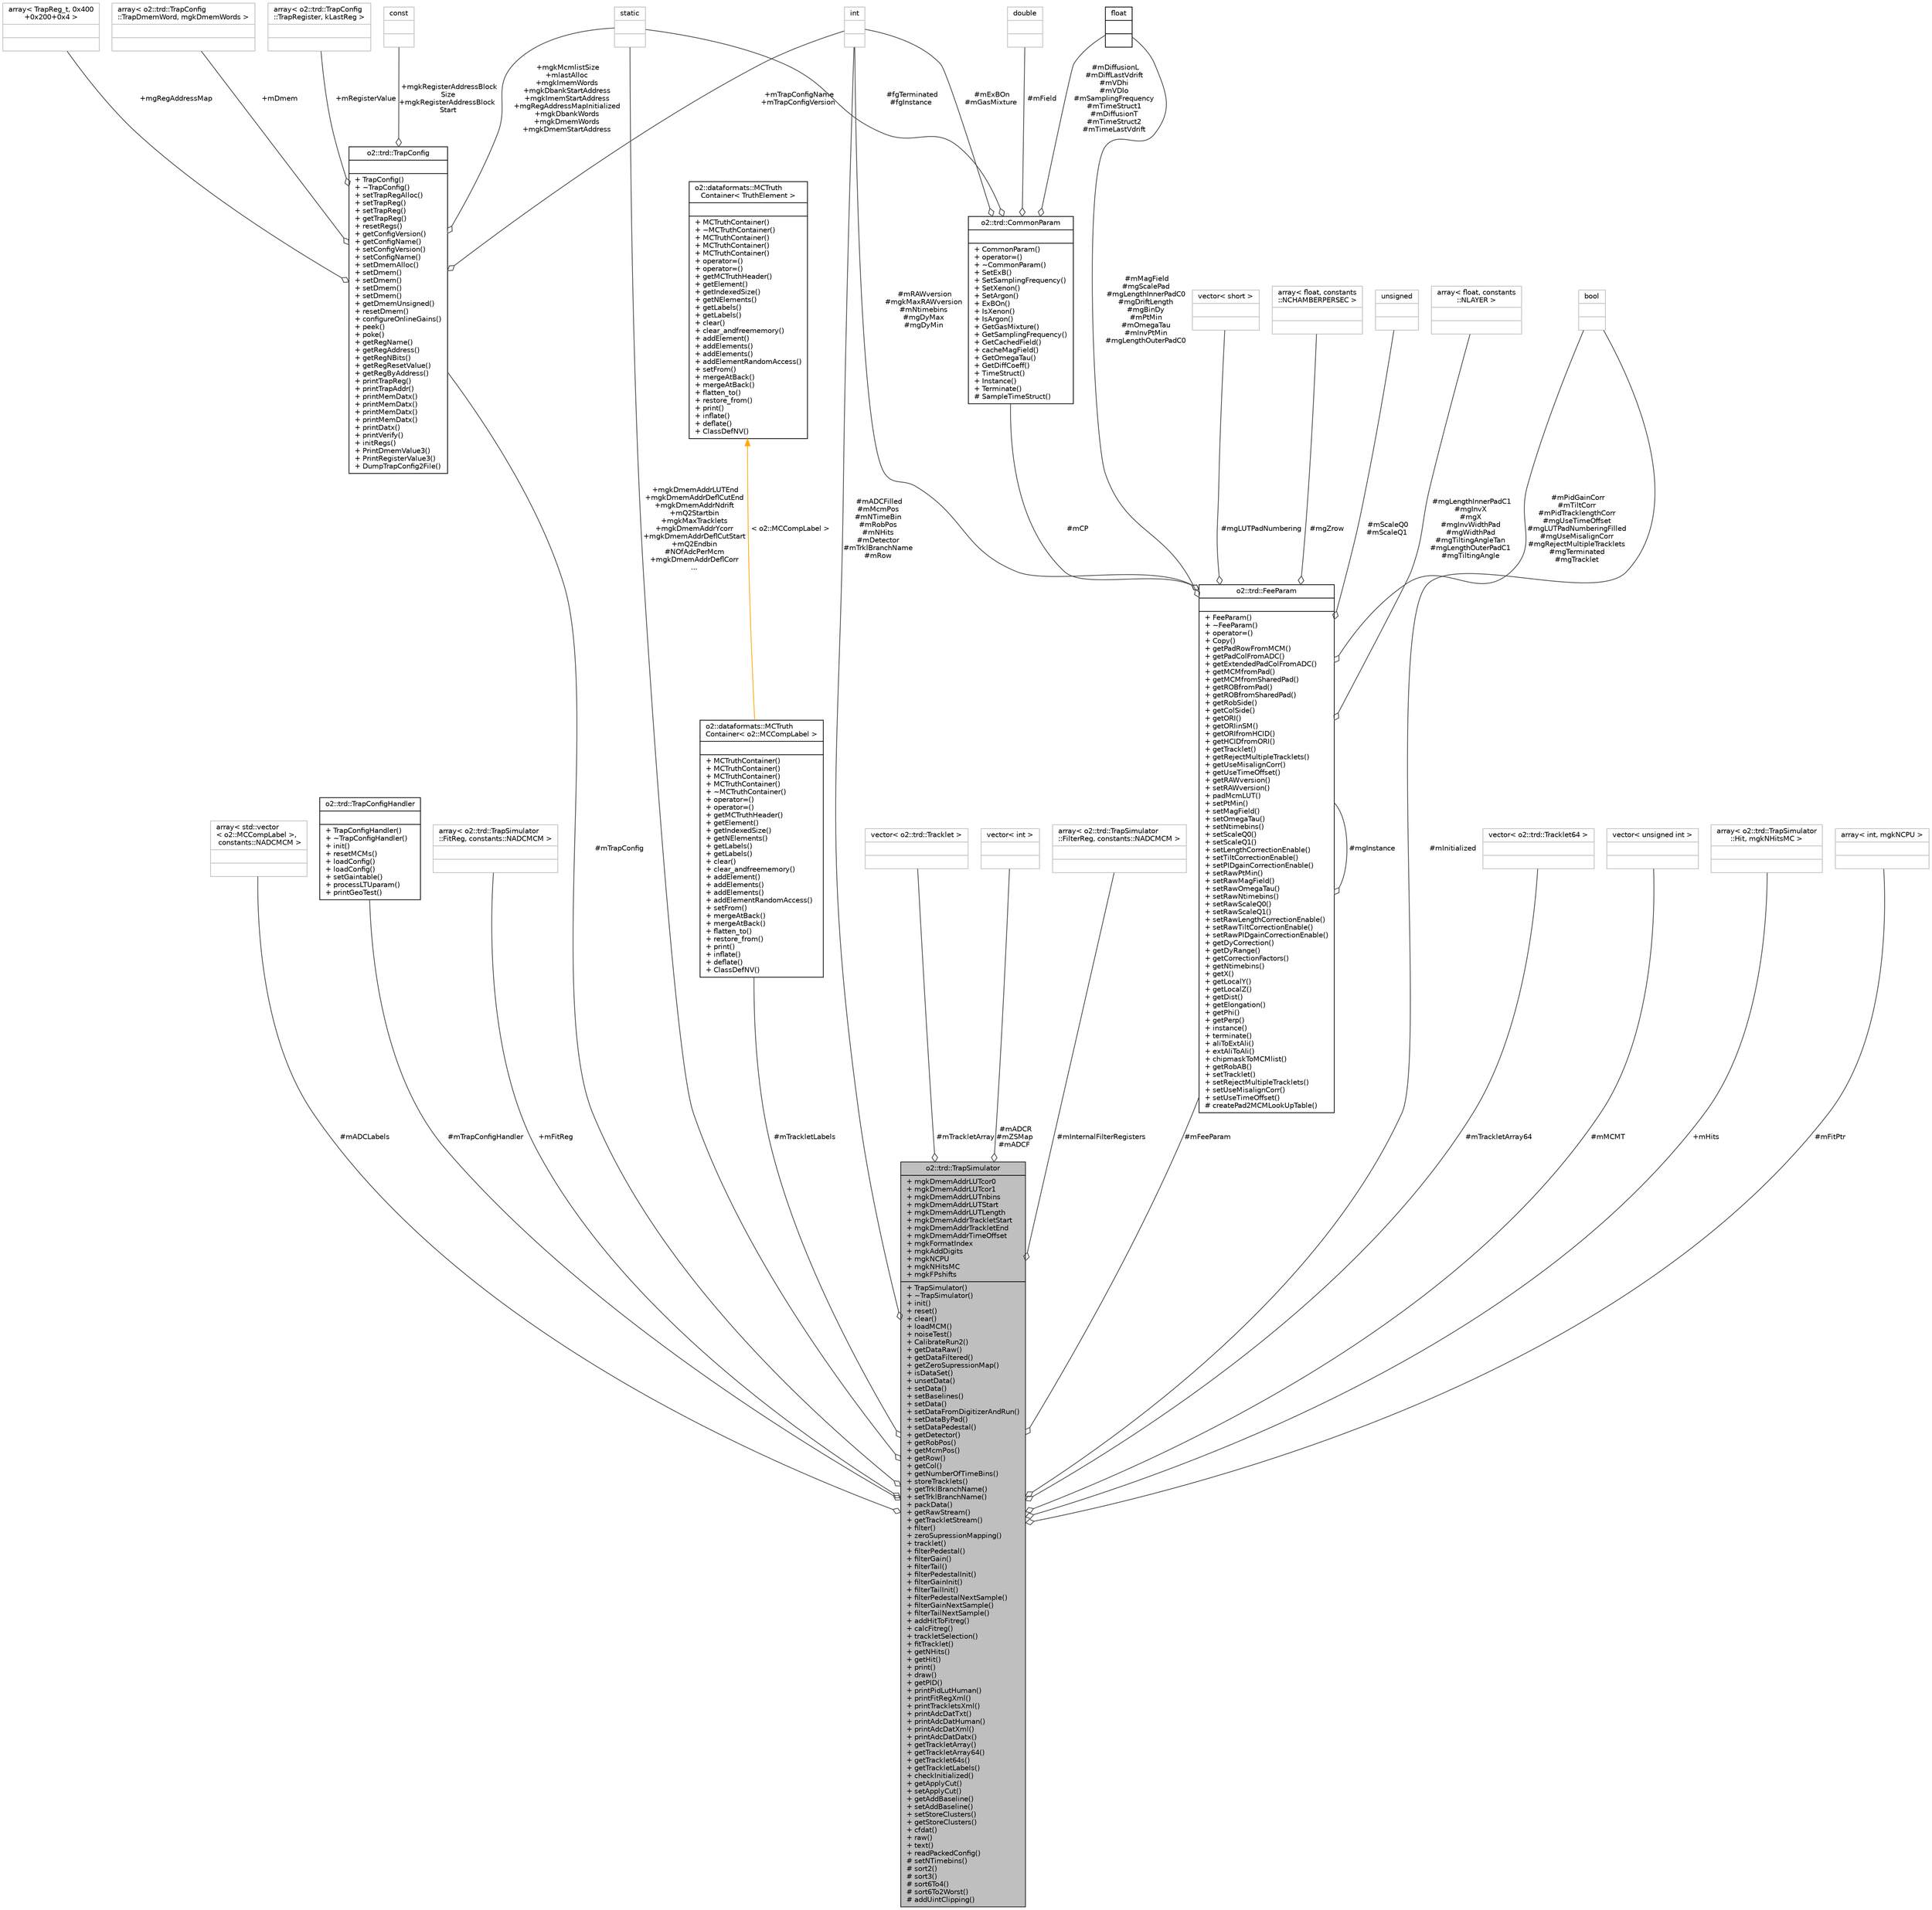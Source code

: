 digraph "o2::trd::TrapSimulator"
{
 // INTERACTIVE_SVG=YES
  bgcolor="transparent";
  edge [fontname="Helvetica",fontsize="10",labelfontname="Helvetica",labelfontsize="10"];
  node [fontname="Helvetica",fontsize="10",shape=record];
  Node1 [label="{o2::trd::TrapSimulator\n|+ mgkDmemAddrLUTcor0\l+ mgkDmemAddrLUTcor1\l+ mgkDmemAddrLUTnbins\l+ mgkDmemAddrLUTStart\l+ mgkDmemAddrLUTLength\l+ mgkDmemAddrTrackletStart\l+ mgkDmemAddrTrackletEnd\l+ mgkDmemAddrTimeOffset\l+ mgkFormatIndex\l+ mgkAddDigits\l+ mgkNCPU\l+ mgkNHitsMC\l+ mgkFPshifts\l|+ TrapSimulator()\l+ ~TrapSimulator()\l+ init()\l+ reset()\l+ clear()\l+ loadMCM()\l+ noiseTest()\l+ CalibrateRun2()\l+ getDataRaw()\l+ getDataFiltered()\l+ getZeroSupressionMap()\l+ isDataSet()\l+ unsetData()\l+ setData()\l+ setBaselines()\l+ setData()\l+ setDataFromDigitizerAndRun()\l+ setDataByPad()\l+ setDataPedestal()\l+ getDetector()\l+ getRobPos()\l+ getMcmPos()\l+ getRow()\l+ getCol()\l+ getNumberOfTimeBins()\l+ storeTracklets()\l+ getTrklBranchName()\l+ setTrklBranchName()\l+ packData()\l+ getRawStream()\l+ getTrackletStream()\l+ filter()\l+ zeroSupressionMapping()\l+ tracklet()\l+ filterPedestal()\l+ filterGain()\l+ filterTail()\l+ filterPedestalInit()\l+ filterGainInit()\l+ filterTailInit()\l+ filterPedestalNextSample()\l+ filterGainNextSample()\l+ filterTailNextSample()\l+ addHitToFitreg()\l+ calcFitreg()\l+ trackletSelection()\l+ fitTracklet()\l+ getNHits()\l+ getHit()\l+ print()\l+ draw()\l+ getPID()\l+ printPidLutHuman()\l+ printFitRegXml()\l+ printTrackletsXml()\l+ printAdcDatTxt()\l+ printAdcDatHuman()\l+ printAdcDatXml()\l+ printAdcDatDatx()\l+ getTrackletArray()\l+ getTrackletArray64()\l+ getTracklet64s()\l+ getTrackletLabels()\l+ checkInitialized()\l+ getApplyCut()\l+ setApplyCut()\l+ getAddBaseline()\l+ setAddBaseline()\l+ setStoreClusters()\l+ getStoreClusters()\l+ cfdat()\l+ raw()\l+ text()\l+ readPackedConfig()\l# setNTimebins()\l# sort2()\l# sort3()\l# sort6To4()\l# sort6To2Worst()\l# addUintClipping()\l}",height=0.2,width=0.4,color="black", fillcolor="grey75", style="filled", fontcolor="black"];
  Node2 -> Node1 [color="grey25",fontsize="10",style="solid",label=" #mADCLabels" ,arrowhead="odiamond",fontname="Helvetica"];
  Node2 [label="{array\< std::vector\l\< o2::MCCompLabel \>,\l constants::NADCMCM \>\n||}",height=0.2,width=0.4,color="grey75"];
  Node3 -> Node1 [color="grey25",fontsize="10",style="solid",label=" #mTrapConfigHandler" ,arrowhead="odiamond",fontname="Helvetica"];
  Node3 [label="{o2::trd::TrapConfigHandler\n||+ TrapConfigHandler()\l+ ~TrapConfigHandler()\l+ init()\l+ resetMCMs()\l+ loadConfig()\l+ loadConfig()\l+ setGaintable()\l+ processLTUparam()\l+ printGeoTest()\l}",height=0.2,width=0.4,color="black",URL="$dc/dba/classo2_1_1trd_1_1TrapConfigHandler.html"];
  Node4 -> Node1 [color="grey25",fontsize="10",style="solid",label=" +mFitReg" ,arrowhead="odiamond",fontname="Helvetica"];
  Node4 [label="{array\< o2::trd::TrapSimulator\l::FitReg, constants::NADCMCM \>\n||}",height=0.2,width=0.4,color="grey75"];
  Node5 -> Node1 [color="grey25",fontsize="10",style="solid",label=" #mTrapConfig" ,arrowhead="odiamond",fontname="Helvetica"];
  Node5 [label="{o2::trd::TrapConfig\n||+ TrapConfig()\l+ ~TrapConfig()\l+ setTrapRegAlloc()\l+ setTrapReg()\l+ setTrapReg()\l+ getTrapReg()\l+ resetRegs()\l+ getConfigVersion()\l+ getConfigName()\l+ setConfigVersion()\l+ setConfigName()\l+ setDmemAlloc()\l+ setDmem()\l+ setDmem()\l+ setDmem()\l+ setDmem()\l+ getDmemUnsigned()\l+ resetDmem()\l+ configureOnlineGains()\l+ peek()\l+ poke()\l+ getRegName()\l+ getRegAddress()\l+ getRegNBits()\l+ getRegResetValue()\l+ getRegByAddress()\l+ printTrapReg()\l+ printTrapAddr()\l+ printMemDatx()\l+ printMemDatx()\l+ printMemDatx()\l+ printMemDatx()\l+ printDatx()\l+ printVerify()\l+ initRegs()\l+ PrintDmemValue3()\l+ PrintRegisterValue3()\l+ DumpTrapConfig2File()\l}",height=0.2,width=0.4,color="black",URL="$d7/dae/classo2_1_1trd_1_1TrapConfig.html"];
  Node6 -> Node5 [color="grey25",fontsize="10",style="solid",label=" +mTrapConfigName\n+mTrapConfigVersion" ,arrowhead="odiamond",fontname="Helvetica"];
  Node6 [label="{int\n||}",height=0.2,width=0.4,color="grey75"];
  Node7 -> Node5 [color="grey25",fontsize="10",style="solid",label=" +mDmem" ,arrowhead="odiamond",fontname="Helvetica"];
  Node7 [label="{array\< o2::trd::TrapConfig\l::TrapDmemWord, mgkDmemWords \>\n||}",height=0.2,width=0.4,color="grey75"];
  Node8 -> Node5 [color="grey25",fontsize="10",style="solid",label=" +mRegisterValue" ,arrowhead="odiamond",fontname="Helvetica"];
  Node8 [label="{array\< o2::trd::TrapConfig\l::TrapRegister, kLastReg \>\n||}",height=0.2,width=0.4,color="grey75"];
  Node9 -> Node5 [color="grey25",fontsize="10",style="solid",label=" +mgkRegisterAddressBlock\lSize\n+mgkRegisterAddressBlock\lStart" ,arrowhead="odiamond",fontname="Helvetica"];
  Node9 [label="{const\n||}",height=0.2,width=0.4,color="grey75"];
  Node10 -> Node5 [color="grey25",fontsize="10",style="solid",label=" +mgkMcmlistSize\n+mlastAlloc\n+mgkImemWords\n+mgkDbankStartAddress\n+mgkImemStartAddress\n+mgRegAddressMapInitialized\n+mgkDbankWords\n+mgkDmemWords\n+mgkDmemStartAddress" ,arrowhead="odiamond",fontname="Helvetica"];
  Node10 [label="{static\n||}",height=0.2,width=0.4,color="grey75"];
  Node11 -> Node5 [color="grey25",fontsize="10",style="solid",label=" +mgRegAddressMap" ,arrowhead="odiamond",fontname="Helvetica"];
  Node11 [label="{array\< TrapReg_t, 0x400\l+0x200+0x4 \>\n||}",height=0.2,width=0.4,color="grey75"];
  Node12 -> Node1 [color="grey25",fontsize="10",style="solid",label=" #mTrackletLabels" ,arrowhead="odiamond",fontname="Helvetica"];
  Node12 [label="{o2::dataformats::MCTruth\lContainer\< o2::MCCompLabel \>\n||+ MCTruthContainer()\l+ MCTruthContainer()\l+ MCTruthContainer()\l+ MCTruthContainer()\l+ ~MCTruthContainer()\l+ operator=()\l+ operator=()\l+ getMCTruthHeader()\l+ getElement()\l+ getIndexedSize()\l+ getNElements()\l+ getLabels()\l+ getLabels()\l+ clear()\l+ clear_andfreememory()\l+ addElement()\l+ addElements()\l+ addElements()\l+ addElementRandomAccess()\l+ setFrom()\l+ mergeAtBack()\l+ mergeAtBack()\l+ flatten_to()\l+ restore_from()\l+ print()\l+ inflate()\l+ deflate()\l+ ClassDefNV()\l}",height=0.2,width=0.4,color="black",URL="$dc/daa/classo2_1_1dataformats_1_1MCTruthContainer.html"];
  Node13 -> Node12 [dir="back",color="orange",fontsize="10",style="solid",label=" \< o2::MCCompLabel \>" ,fontname="Helvetica"];
  Node13 [label="{o2::dataformats::MCTruth\lContainer\< TruthElement \>\n||+ MCTruthContainer()\l+ ~MCTruthContainer()\l+ MCTruthContainer()\l+ MCTruthContainer()\l+ MCTruthContainer()\l+ operator=()\l+ operator=()\l+ getMCTruthHeader()\l+ getElement()\l+ getIndexedSize()\l+ getNElements()\l+ getLabels()\l+ getLabels()\l+ clear()\l+ clear_andfreememory()\l+ addElement()\l+ addElements()\l+ addElements()\l+ addElementRandomAccess()\l+ setFrom()\l+ mergeAtBack()\l+ mergeAtBack()\l+ flatten_to()\l+ restore_from()\l+ print()\l+ inflate()\l+ deflate()\l+ ClassDefNV()\l}",height=0.2,width=0.4,color="black",URL="$dc/daa/classo2_1_1dataformats_1_1MCTruthContainer.html",tooltip="A container to hold and manage MC truth information/labels. "];
  Node14 -> Node1 [color="grey25",fontsize="10",style="solid",label=" #mTrackletArray" ,arrowhead="odiamond",fontname="Helvetica"];
  Node14 [label="{vector\< o2::trd::Tracklet \>\n||}",height=0.2,width=0.4,color="grey75"];
  Node15 -> Node1 [color="grey25",fontsize="10",style="solid",label=" #mADCR\n#mZSMap\n#mADCF" ,arrowhead="odiamond",fontname="Helvetica"];
  Node15 [label="{vector\< int \>\n||}",height=0.2,width=0.4,color="grey75"];
  Node16 -> Node1 [color="grey25",fontsize="10",style="solid",label=" #mInternalFilterRegisters" ,arrowhead="odiamond",fontname="Helvetica"];
  Node16 [label="{array\< o2::trd::TrapSimulator\l::FilterReg, constants::NADCMCM \>\n||}",height=0.2,width=0.4,color="grey75"];
  Node17 -> Node1 [color="grey25",fontsize="10",style="solid",label=" #mFeeParam" ,arrowhead="odiamond",fontname="Helvetica"];
  Node17 [label="{o2::trd::FeeParam\n||+ FeeParam()\l+ ~FeeParam()\l+ operator=()\l+ Copy()\l+ getPadRowFromMCM()\l+ getPadColFromADC()\l+ getExtendedPadColFromADC()\l+ getMCMfromPad()\l+ getMCMfromSharedPad()\l+ getROBfromPad()\l+ getROBfromSharedPad()\l+ getRobSide()\l+ getColSide()\l+ getORI()\l+ getORIinSM()\l+ getORIfromHCID()\l+ getHCIDfromORI()\l+ getTracklet()\l+ getRejectMultipleTracklets()\l+ getUseMisalignCorr()\l+ getUseTimeOffset()\l+ getRAWversion()\l+ setRAWversion()\l+ padMcmLUT()\l+ setPtMin()\l+ setMagField()\l+ setOmegaTau()\l+ setNtimebins()\l+ setScaleQ0()\l+ setScaleQ1()\l+ setLengthCorrectionEnable()\l+ setTiltCorrectionEnable()\l+ setPIDgainCorrectionEnable()\l+ setRawPtMin()\l+ setRawMagField()\l+ setRawOmegaTau()\l+ setRawNtimebins()\l+ setRawScaleQ0()\l+ setRawScaleQ1()\l+ setRawLengthCorrectionEnable()\l+ setRawTiltCorrectionEnable()\l+ setRawPIDgainCorrectionEnable()\l+ getDyCorrection()\l+ getDyRange()\l+ getCorrectionFactors()\l+ getNtimebins()\l+ getX()\l+ getLocalY()\l+ getLocalZ()\l+ getDist()\l+ getElongation()\l+ getPhi()\l+ getPerp()\l+ instance()\l+ terminate()\l+ aliToExtAli()\l+ extAliToAli()\l+ chipmaskToMCMlist()\l+ getRobAB()\l+ setTracklet()\l+ setRejectMultipleTracklets()\l+ setUseMisalignCorr()\l+ setUseTimeOffset()\l# createPad2MCMLookUpTable()\l}",height=0.2,width=0.4,color="black",URL="$db/d0c/classo2_1_1trd_1_1FeeParam.html"];
  Node18 -> Node17 [color="grey25",fontsize="10",style="solid",label=" #mCP" ,arrowhead="odiamond",fontname="Helvetica"];
  Node18 [label="{o2::trd::CommonParam\n||+ CommonParam()\l+ operator=()\l+ ~CommonParam()\l+ SetExB()\l+ SetSamplingFrequency()\l+ SetXenon()\l+ SetArgon()\l+ ExBOn()\l+ IsXenon()\l+ IsArgon()\l+ GetGasMixture()\l+ GetSamplingFrequency()\l+ GetCachedField()\l+ cacheMagField()\l+ GetOmegaTau()\l+ GetDiffCoeff()\l+ TimeStruct()\l+ Instance()\l+ Terminate()\l# SampleTimeStruct()\l}",height=0.2,width=0.4,color="black",URL="$d1/dc0/classo2_1_1trd_1_1CommonParam.html"];
  Node19 -> Node18 [color="grey25",fontsize="10",style="solid",label=" #mField" ,arrowhead="odiamond",fontname="Helvetica"];
  Node19 [label="{double\n||}",height=0.2,width=0.4,color="grey75"];
  Node20 -> Node18 [color="grey25",fontsize="10",style="solid",label=" #mDiffusionL\n#mDiffLastVdrift\n#mVDhi\n#mVDlo\n#mSamplingFrequency\n#mTimeStruct1\n#mDiffusionT\n#mTimeStruct2\n#mTimeLastVdrift" ,arrowhead="odiamond",fontname="Helvetica"];
  Node20 [label="{float\n||}",height=0.2,width=0.4,color="black",URL="$d4/dc3/classfloat.html"];
  Node6 -> Node18 [color="grey25",fontsize="10",style="solid",label=" #mExBOn\n#mGasMixture" ,arrowhead="odiamond",fontname="Helvetica"];
  Node10 -> Node18 [color="grey25",fontsize="10",style="solid",label=" #fgTerminated\n#fgInstance" ,arrowhead="odiamond",fontname="Helvetica"];
  Node20 -> Node17 [color="grey25",fontsize="10",style="solid",label=" #mMagField\n#mgScalePad\n#mgLengthInnerPadC0\n#mgDriftLength\n#mgBinDy\n#mPtMin\n#mOmegaTau\n#mInvPtMin\n#mgLengthOuterPadC0" ,arrowhead="odiamond",fontname="Helvetica"];
  Node21 -> Node17 [color="grey25",fontsize="10",style="solid",label=" #mgLUTPadNumbering" ,arrowhead="odiamond",fontname="Helvetica"];
  Node21 [label="{vector\< short \>\n||}",height=0.2,width=0.4,color="grey75"];
  Node22 -> Node17 [color="grey25",fontsize="10",style="solid",label=" #mgZrow" ,arrowhead="odiamond",fontname="Helvetica"];
  Node22 [label="{array\< float, constants\l::NCHAMBERPERSEC \>\n||}",height=0.2,width=0.4,color="grey75"];
  Node6 -> Node17 [color="grey25",fontsize="10",style="solid",label=" #mRAWversion\n#mgkMaxRAWversion\n#mNtimebins\n#mgDyMax\n#mgDyMin" ,arrowhead="odiamond",fontname="Helvetica"];
  Node17 -> Node17 [color="grey25",fontsize="10",style="solid",label=" #mgInstance" ,arrowhead="odiamond",fontname="Helvetica"];
  Node23 -> Node17 [color="grey25",fontsize="10",style="solid",label=" #mPidGainCorr\n#mTiltCorr\n#mPidTracklengthCorr\n#mgUseTimeOffset\n#mgLUTPadNumberingFilled\n#mgUseMisalignCorr\n#mgRejectMultipleTracklets\n#mgTerminated\n#mgTracklet" ,arrowhead="odiamond",fontname="Helvetica"];
  Node23 [label="{bool\n||}",height=0.2,width=0.4,color="grey75"];
  Node24 -> Node17 [color="grey25",fontsize="10",style="solid",label=" #mScaleQ0\n#mScaleQ1" ,arrowhead="odiamond",fontname="Helvetica"];
  Node24 [label="{unsigned\n||}",height=0.2,width=0.4,color="grey75"];
  Node25 -> Node17 [color="grey25",fontsize="10",style="solid",label=" #mgLengthInnerPadC1\n#mgInvX\n#mgX\n#mgInvWidthPad\n#mgWidthPad\n#mgTiltingAngleTan\n#mgLengthOuterPadC1\n#mgTiltingAngle" ,arrowhead="odiamond",fontname="Helvetica"];
  Node25 [label="{array\< float, constants\l::NLAYER \>\n||}",height=0.2,width=0.4,color="grey75"];
  Node6 -> Node1 [color="grey25",fontsize="10",style="solid",label=" #mADCFilled\n#mMcmPos\n#mNTimeBin\n#mRobPos\n#mNHits\n#mDetector\n#mTrklBranchName\n#mRow" ,arrowhead="odiamond",fontname="Helvetica"];
  Node26 -> Node1 [color="grey25",fontsize="10",style="solid",label=" #mTrackletArray64" ,arrowhead="odiamond",fontname="Helvetica"];
  Node26 [label="{vector\< o2::trd::Tracklet64 \>\n||}",height=0.2,width=0.4,color="grey75"];
  Node23 -> Node1 [color="grey25",fontsize="10",style="solid",label=" #mInitialized" ,arrowhead="odiamond",fontname="Helvetica"];
  Node27 -> Node1 [color="grey25",fontsize="10",style="solid",label=" #mMCMT" ,arrowhead="odiamond",fontname="Helvetica"];
  Node27 [label="{vector\< unsigned int \>\n||}",height=0.2,width=0.4,color="grey75"];
  Node28 -> Node1 [color="grey25",fontsize="10",style="solid",label=" +mHits" ,arrowhead="odiamond",fontname="Helvetica"];
  Node28 [label="{array\< o2::trd::TrapSimulator\l::Hit, mgkNHitsMC \>\n||}",height=0.2,width=0.4,color="grey75"];
  Node29 -> Node1 [color="grey25",fontsize="10",style="solid",label=" #mFitPtr" ,arrowhead="odiamond",fontname="Helvetica"];
  Node29 [label="{array\< int, mgkNCPU \>\n||}",height=0.2,width=0.4,color="grey75"];
  Node10 -> Node1 [color="grey25",fontsize="10",style="solid",label=" +mgkDmemAddrLUTEnd\n+mgkDmemAddrDeflCutEnd\n+mgkDmemAddrNdrift\n+mQ2Startbin\n+mgkMaxTracklets\n+mgkDmemAddrYcorr\n+mgkDmemAddrDeflCutStart\n+mQ2Endbin\n#NOfAdcPerMcm\n+mgkDmemAddrDeflCorr\n..." ,arrowhead="odiamond",fontname="Helvetica"];
}

